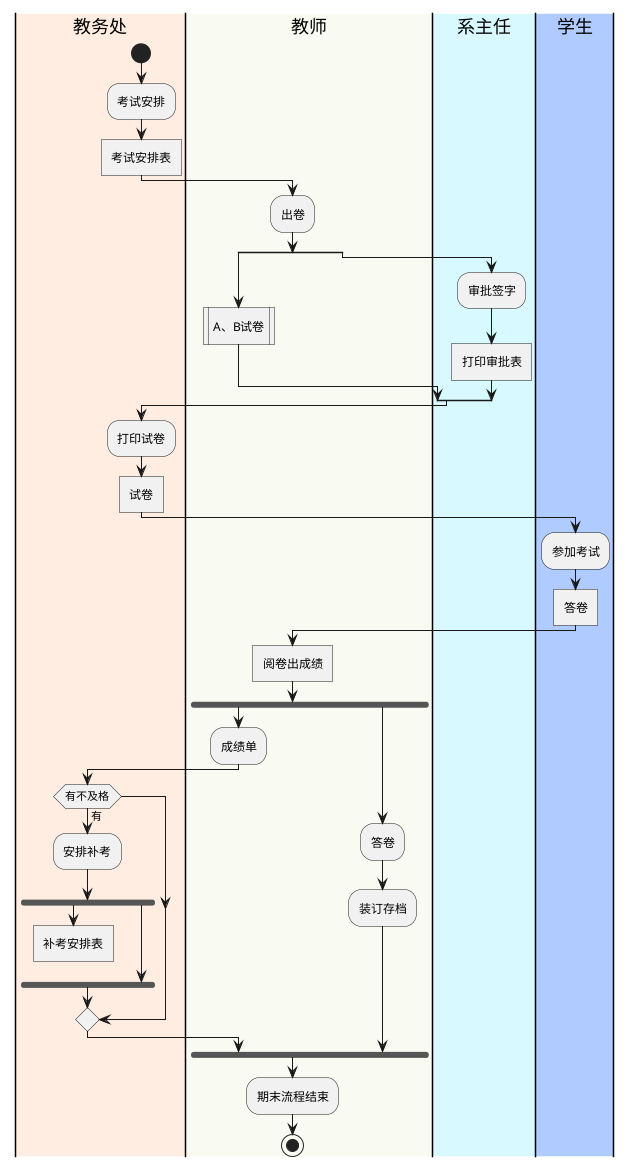 @startuml
@startuml
|#ffede1|教务处|
start
    :考试安排;
    :考试安排表]
    |#F9FBF2|教师|
        :出卷;
    split
        :A、B试卷|
    split again
        |#D7F9FF|系主任|
            :审批签字;
            :打印审批表]
    end split
|教务处|
    :打印试卷;
    :试卷]
|#AFCBFF|学生|
    :参加考试;
    :答卷]
|教师|
    :阅卷出成绩]
    fork
        :成绩单;
        |教务处|
            if (有不及格) then (有)
                :安排补考;
                fork
                    :补考安排表]
                    detach
                fork again
                end fork
            else
            endif
    fork again
        |教师|
            :答卷;
            :装订存档;
    end fork
        :期末流程结束;
stop
@enduml